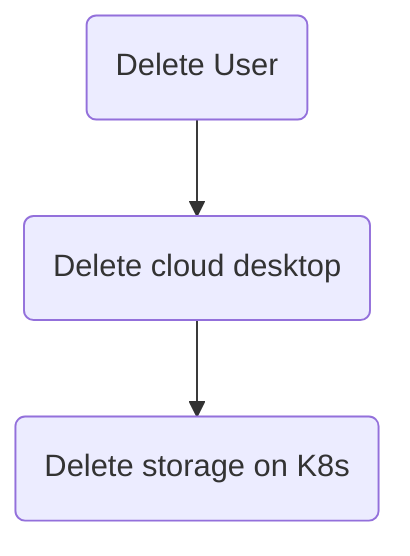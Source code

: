 graph TB
    delete-user(Delete User)
    delete-storage(Delete storage on K8s)
    delete-desktop(Delete cloud desktop)
    
    delete-user --> delete-desktop --> delete-storage